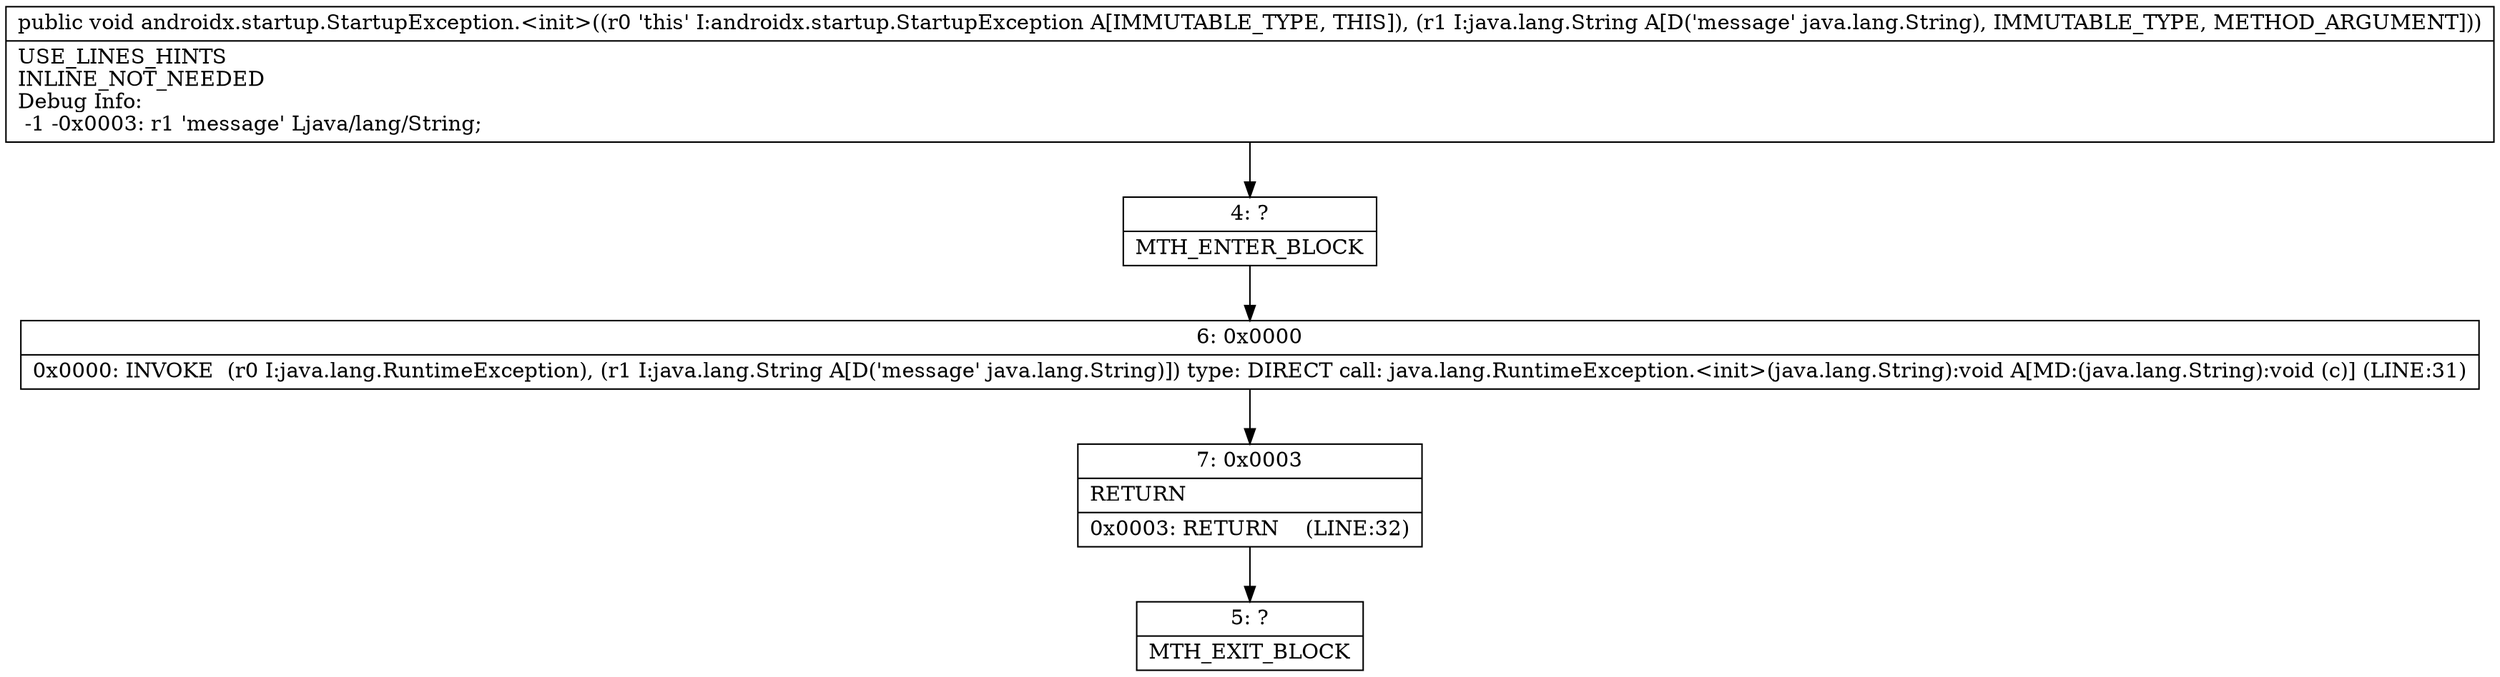 digraph "CFG forandroidx.startup.StartupException.\<init\>(Ljava\/lang\/String;)V" {
Node_4 [shape=record,label="{4\:\ ?|MTH_ENTER_BLOCK\l}"];
Node_6 [shape=record,label="{6\:\ 0x0000|0x0000: INVOKE  (r0 I:java.lang.RuntimeException), (r1 I:java.lang.String A[D('message' java.lang.String)]) type: DIRECT call: java.lang.RuntimeException.\<init\>(java.lang.String):void A[MD:(java.lang.String):void (c)] (LINE:31)\l}"];
Node_7 [shape=record,label="{7\:\ 0x0003|RETURN\l|0x0003: RETURN    (LINE:32)\l}"];
Node_5 [shape=record,label="{5\:\ ?|MTH_EXIT_BLOCK\l}"];
MethodNode[shape=record,label="{public void androidx.startup.StartupException.\<init\>((r0 'this' I:androidx.startup.StartupException A[IMMUTABLE_TYPE, THIS]), (r1 I:java.lang.String A[D('message' java.lang.String), IMMUTABLE_TYPE, METHOD_ARGUMENT]))  | USE_LINES_HINTS\lINLINE_NOT_NEEDED\lDebug Info:\l  \-1 \-0x0003: r1 'message' Ljava\/lang\/String;\l}"];
MethodNode -> Node_4;Node_4 -> Node_6;
Node_6 -> Node_7;
Node_7 -> Node_5;
}

